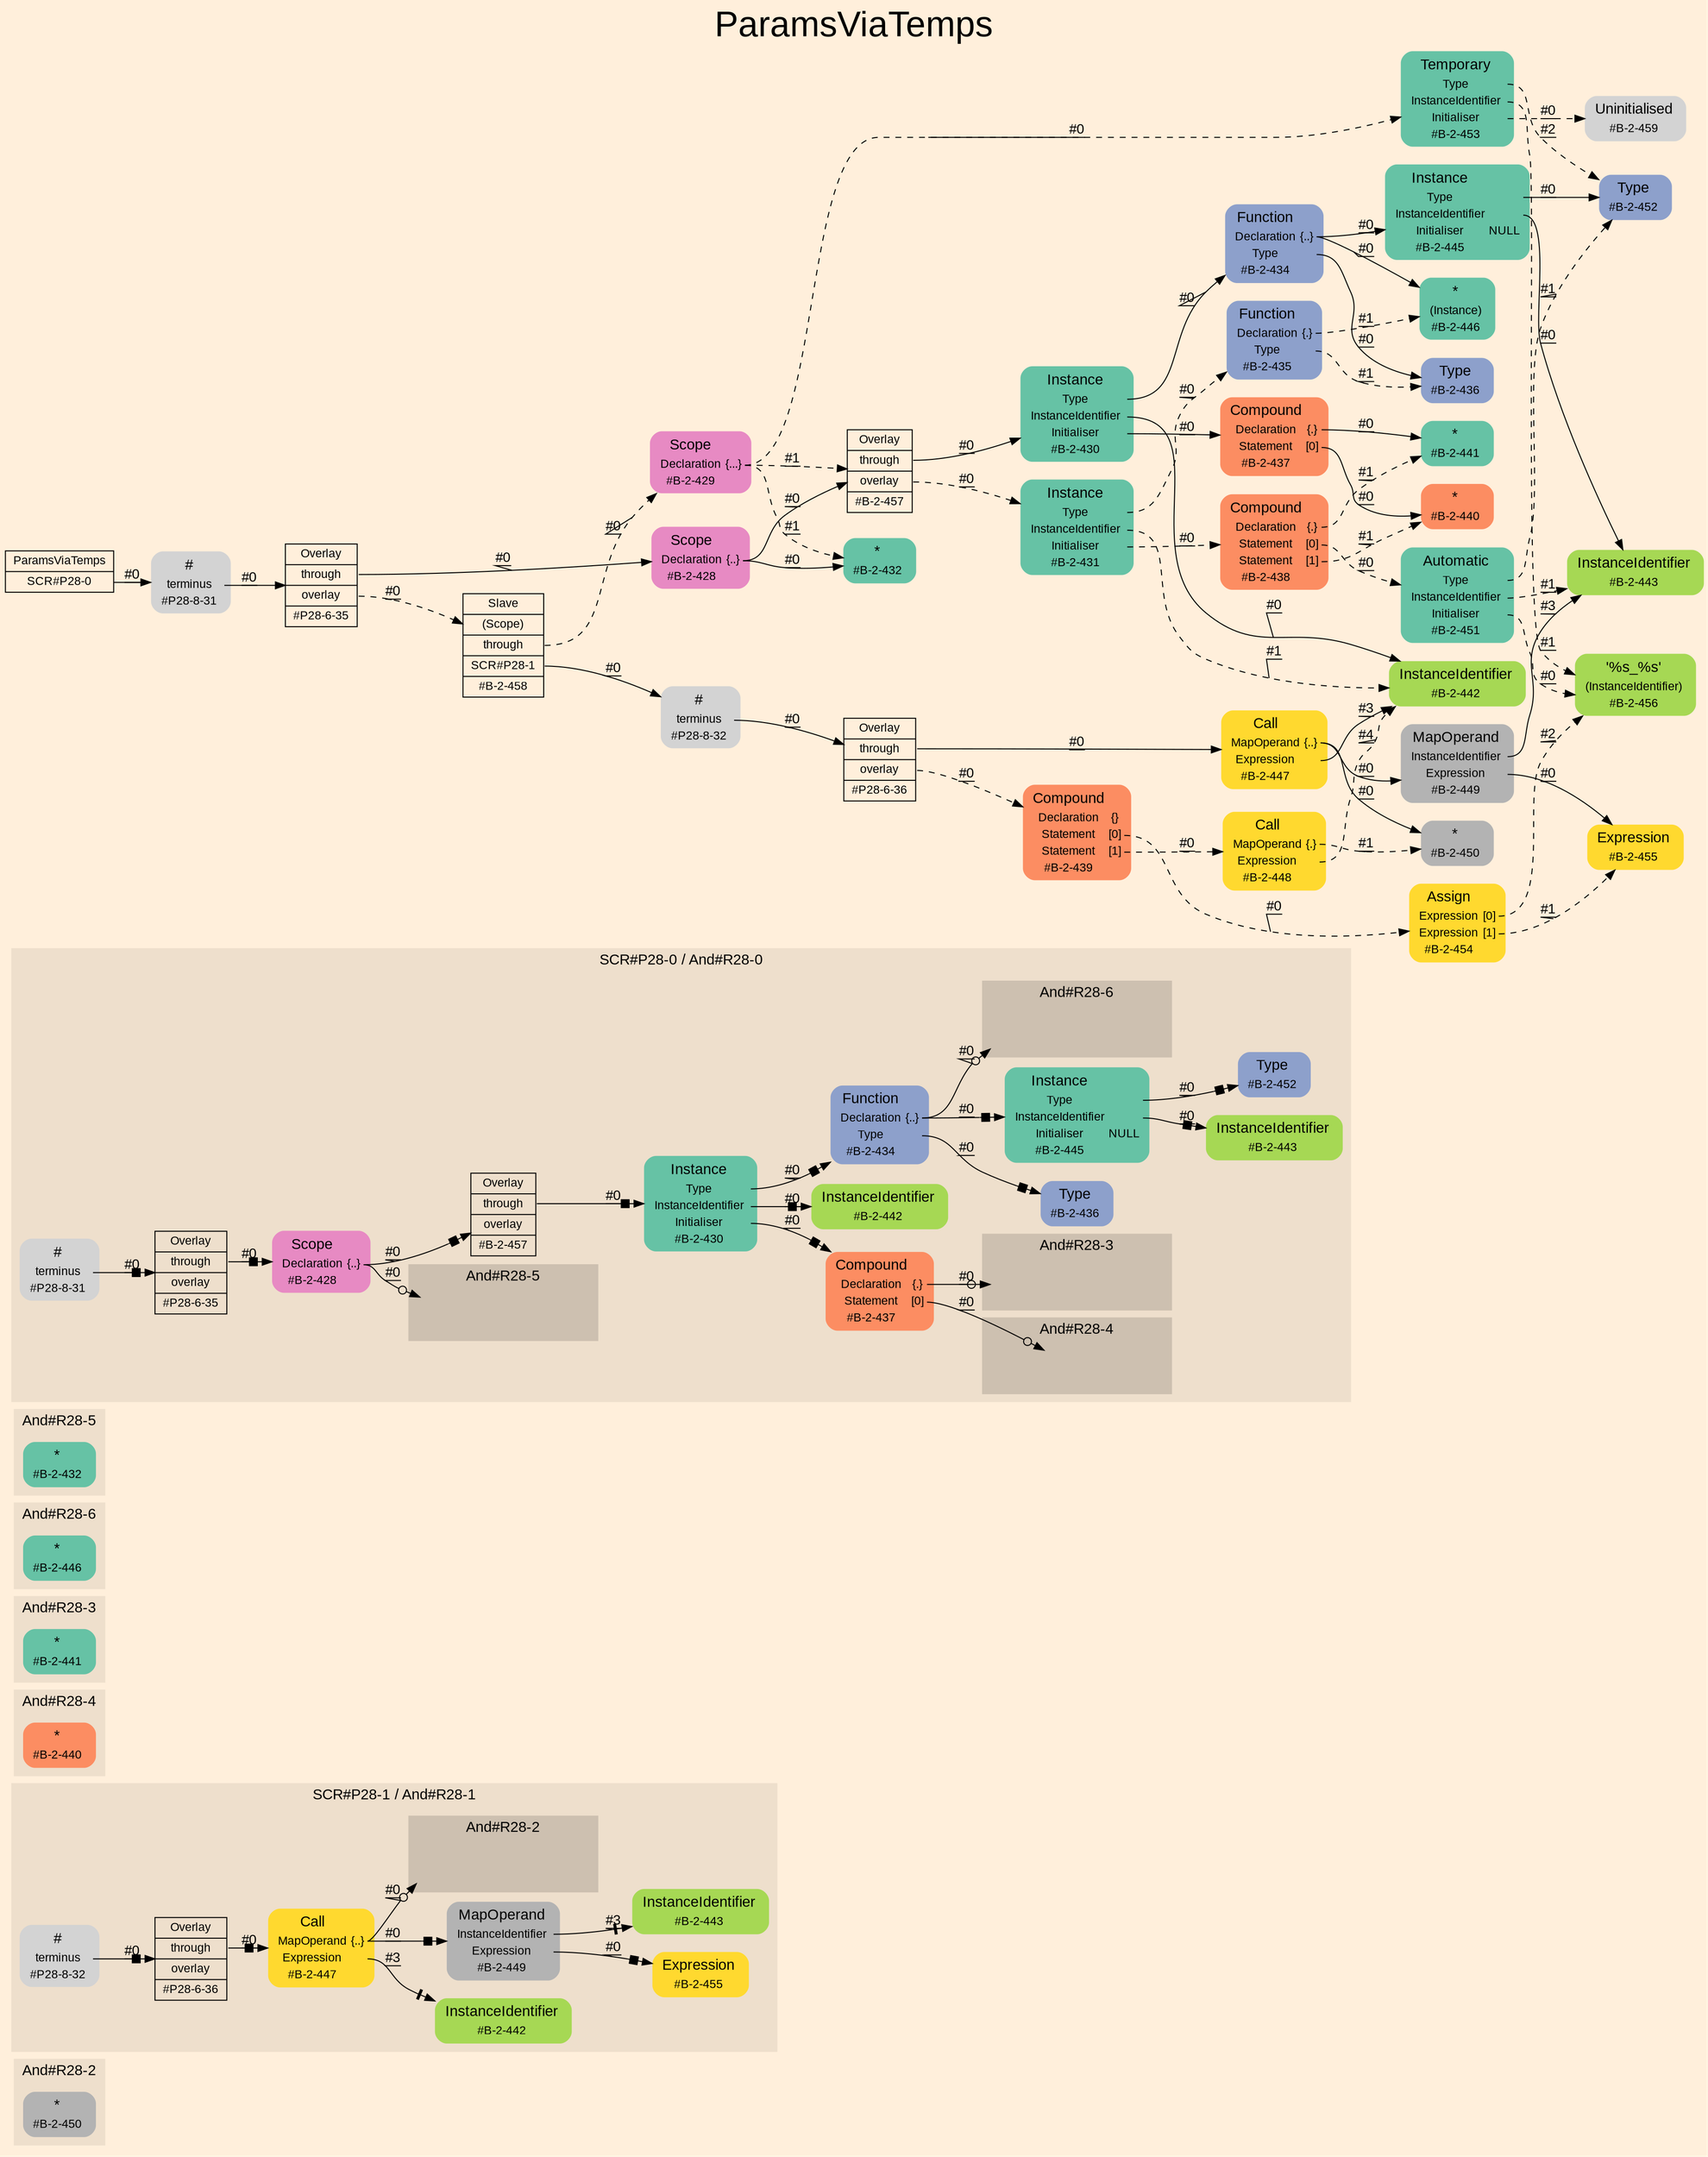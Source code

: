digraph "ParamsViaTemps" {
label = "ParamsViaTemps"
labelloc = t
fontsize = "36"
graph [
    rankdir = "LR"
    ranksep = 0.3
    bgcolor = antiquewhite1
    color = black
    fontcolor = black
    fontname = "Arial"
];
node [
    fontname = "Arial"
];
edge [
    fontname = "Arial"
];

// -------------------- figure And#R28-2 --------------------
// -------- region And#R28-2 ----------
subgraph "clusterAnd#R28-2" {
    label = "And#R28-2"
    style = "filled"
    color = antiquewhite2
    fontsize = "15"
    // -------- block And#R28-2[#B-2-450] ----------
    "And#R28-2[#B-2-450]" [
        shape = "plaintext"
        fillcolor = "/set28/8"
        label = <<TABLE BORDER="0" CELLBORDER="0" CELLSPACING="0">
         <TR><TD><FONT POINT-SIZE="15.0">*</FONT></TD><TD></TD></TR>
         <TR><TD>#B-2-450</TD><TD PORT="port0"></TD></TR>
        </TABLE>>
        style = "rounded,filled"
        fontsize = "12"
    ];
    
}


// -------------------- figure And#R28-1 --------------------
// -------- block And#R28-1[#B-2-442] ----------
"And#R28-1[#B-2-442]" [
    shape = "plaintext"
    fillcolor = "/set28/5"
    label = <<TABLE BORDER="0" CELLBORDER="0" CELLSPACING="0">
     <TR><TD><FONT POINT-SIZE="15.0">InstanceIdentifier</FONT></TD><TD></TD></TR>
     <TR><TD>#B-2-442</TD><TD PORT="port0"></TD></TR>
    </TABLE>>
    style = "rounded,filled"
    fontsize = "12"
];

// -------- block And#R28-1[#B-2-443] ----------
"And#R28-1[#B-2-443]" [
    shape = "plaintext"
    fillcolor = "/set28/5"
    label = <<TABLE BORDER="0" CELLBORDER="0" CELLSPACING="0">
     <TR><TD><FONT POINT-SIZE="15.0">InstanceIdentifier</FONT></TD><TD></TD></TR>
     <TR><TD>#B-2-443</TD><TD PORT="port0"></TD></TR>
    </TABLE>>
    style = "rounded,filled"
    fontsize = "12"
];

// -------- region And#R28-1 ----------
subgraph "clusterAnd#R28-1" {
    label = "SCR#P28-1 / And#R28-1"
    style = "filled"
    color = antiquewhite2
    fontsize = "15"
    // -------- block And#R28-1[#B-2-447] ----------
    "And#R28-1[#B-2-447]" [
        shape = "plaintext"
        fillcolor = "/set28/6"
        label = <<TABLE BORDER="0" CELLBORDER="0" CELLSPACING="0">
         <TR><TD><FONT POINT-SIZE="15.0">Call</FONT></TD><TD></TD></TR>
         <TR><TD>MapOperand</TD><TD PORT="port0">{..}</TD></TR>
         <TR><TD>Expression</TD><TD PORT="port1"></TD></TR>
         <TR><TD>#B-2-447</TD><TD PORT="port2"></TD></TR>
        </TABLE>>
        style = "rounded,filled"
        fontsize = "12"
    ];
    
    "And#R28-1[#B-2-447]":port0 -> "#0->And#R28-1[#B-2-450]" [
        arrowhead="normalnoneodot"
        label = "#0"
        decorate = true
        color = black
        fontcolor = black
    ];
    
    "And#R28-1[#B-2-447]":port0 -> "And#R28-1[#B-2-449]" [
        arrowhead="normalnonebox"
        label = "#0"
        decorate = true
        color = black
        fontcolor = black
    ];
    
    "And#R28-1[#B-2-447]":port1 -> "And#R28-1[#B-2-442]" [
        arrowhead="normalnonetee"
        label = "#3"
        decorate = true
        color = black
        fontcolor = black
    ];
    
    // -------- block And#R28-1[#B-2-449] ----------
    "And#R28-1[#B-2-449]" [
        shape = "plaintext"
        fillcolor = "/set28/8"
        label = <<TABLE BORDER="0" CELLBORDER="0" CELLSPACING="0">
         <TR><TD><FONT POINT-SIZE="15.0">MapOperand</FONT></TD><TD></TD></TR>
         <TR><TD>InstanceIdentifier</TD><TD PORT="port0"></TD></TR>
         <TR><TD>Expression</TD><TD PORT="port1"></TD></TR>
         <TR><TD>#B-2-449</TD><TD PORT="port2"></TD></TR>
        </TABLE>>
        style = "rounded,filled"
        fontsize = "12"
    ];
    
    "And#R28-1[#B-2-449]":port0 -> "And#R28-1[#B-2-443]" [
        arrowhead="normalnonetee"
        label = "#3"
        decorate = true
        color = black
        fontcolor = black
    ];
    
    "And#R28-1[#B-2-449]":port1 -> "And#R28-1[#B-2-455]" [
        arrowhead="normalnonebox"
        label = "#0"
        decorate = true
        color = black
        fontcolor = black
    ];
    
    // -------- block And#R28-1[#B-2-455] ----------
    "And#R28-1[#B-2-455]" [
        shape = "plaintext"
        fillcolor = "/set28/6"
        label = <<TABLE BORDER="0" CELLBORDER="0" CELLSPACING="0">
         <TR><TD><FONT POINT-SIZE="15.0">Expression</FONT></TD><TD></TD></TR>
         <TR><TD>#B-2-455</TD><TD PORT="port0"></TD></TR>
        </TABLE>>
        style = "rounded,filled"
        fontsize = "12"
    ];
    
    // -------- block And#R28-1[#P28-6-36] ----------
    "And#R28-1[#P28-6-36]" [
        shape = "record"
        fillcolor = antiquewhite2
        label = "<fixed> Overlay | <port0> through | <port1> overlay | <port2> #P28-6-36"
        style = "filled"
        fontsize = "12"
        color = black
        fontcolor = black
    ];
    
    "And#R28-1[#P28-6-36]":port0 -> "And#R28-1[#B-2-447]" [
        arrowhead="normalnonebox"
        label = "#0"
        decorate = true
        color = black
        fontcolor = black
    ];
    
    // -------- block And#R28-1[#P28-8-32] ----------
    "And#R28-1[#P28-8-32]" [
        shape = "plaintext"
        label = <<TABLE BORDER="0" CELLBORDER="0" CELLSPACING="0">
         <TR><TD><FONT POINT-SIZE="15.0">#</FONT></TD><TD></TD></TR>
         <TR><TD>terminus</TD><TD PORT="port0"></TD></TR>
         <TR><TD>#P28-8-32</TD><TD PORT="port1"></TD></TR>
        </TABLE>>
        style = "rounded,filled"
        fontsize = "12"
    ];
    
    "And#R28-1[#P28-8-32]":port0 -> "And#R28-1[#P28-6-36]" [
        arrowhead="normalnonebox"
        label = "#0"
        decorate = true
        color = black
        fontcolor = black
    ];
    
    // -------- region And#R28-1[And#R28-2] ----------
    subgraph "clusterAnd#R28-1[And#R28-2]" {
        label = "And#R28-2"
        style = "filled"
        color = antiquewhite3
        fontsize = "15"
        // -------- block #0->And#R28-1[#B-2-450] ----------
        "#0->And#R28-1[#B-2-450]" [
            shape = "none"
            style = "invisible"
        ];
        
    }
    
}


// -------------------- figure And#R28-4 --------------------
// -------- region And#R28-4 ----------
subgraph "clusterAnd#R28-4" {
    label = "And#R28-4"
    style = "filled"
    color = antiquewhite2
    fontsize = "15"
    // -------- block And#R28-4[#B-2-440] ----------
    "And#R28-4[#B-2-440]" [
        shape = "plaintext"
        fillcolor = "/set28/2"
        label = <<TABLE BORDER="0" CELLBORDER="0" CELLSPACING="0">
         <TR><TD><FONT POINT-SIZE="15.0">*</FONT></TD><TD></TD></TR>
         <TR><TD>#B-2-440</TD><TD PORT="port0"></TD></TR>
        </TABLE>>
        style = "rounded,filled"
        fontsize = "12"
    ];
    
}


// -------------------- figure And#R28-3 --------------------
// -------- region And#R28-3 ----------
subgraph "clusterAnd#R28-3" {
    label = "And#R28-3"
    style = "filled"
    color = antiquewhite2
    fontsize = "15"
    // -------- block And#R28-3[#B-2-441] ----------
    "And#R28-3[#B-2-441]" [
        shape = "plaintext"
        fillcolor = "/set28/1"
        label = <<TABLE BORDER="0" CELLBORDER="0" CELLSPACING="0">
         <TR><TD><FONT POINT-SIZE="15.0">*</FONT></TD><TD></TD></TR>
         <TR><TD>#B-2-441</TD><TD PORT="port0"></TD></TR>
        </TABLE>>
        style = "rounded,filled"
        fontsize = "12"
    ];
    
}


// -------------------- figure And#R28-6 --------------------
// -------- region And#R28-6 ----------
subgraph "clusterAnd#R28-6" {
    label = "And#R28-6"
    style = "filled"
    color = antiquewhite2
    fontsize = "15"
    // -------- block And#R28-6[#B-2-446] ----------
    "And#R28-6[#B-2-446]" [
        shape = "plaintext"
        fillcolor = "/set28/1"
        label = <<TABLE BORDER="0" CELLBORDER="0" CELLSPACING="0">
         <TR><TD><FONT POINT-SIZE="15.0">*</FONT></TD><TD></TD></TR>
         <TR><TD>#B-2-446</TD><TD PORT="port0"></TD></TR>
        </TABLE>>
        style = "rounded,filled"
        fontsize = "12"
    ];
    
}


// -------------------- figure And#R28-5 --------------------
// -------- region And#R28-5 ----------
subgraph "clusterAnd#R28-5" {
    label = "And#R28-5"
    style = "filled"
    color = antiquewhite2
    fontsize = "15"
    // -------- block And#R28-5[#B-2-432] ----------
    "And#R28-5[#B-2-432]" [
        shape = "plaintext"
        fillcolor = "/set28/1"
        label = <<TABLE BORDER="0" CELLBORDER="0" CELLSPACING="0">
         <TR><TD><FONT POINT-SIZE="15.0">*</FONT></TD><TD></TD></TR>
         <TR><TD>#B-2-432</TD><TD PORT="port0"></TD></TR>
        </TABLE>>
        style = "rounded,filled"
        fontsize = "12"
    ];
    
}


// -------------------- figure And#R28-0 --------------------
// -------- region And#R28-0 ----------
subgraph "clusterAnd#R28-0" {
    label = "SCR#P28-0 / And#R28-0"
    style = "filled"
    color = antiquewhite2
    fontsize = "15"
    // -------- block And#R28-0[#B-2-442] ----------
    "And#R28-0[#B-2-442]" [
        shape = "plaintext"
        fillcolor = "/set28/5"
        label = <<TABLE BORDER="0" CELLBORDER="0" CELLSPACING="0">
         <TR><TD><FONT POINT-SIZE="15.0">InstanceIdentifier</FONT></TD><TD></TD></TR>
         <TR><TD>#B-2-442</TD><TD PORT="port0"></TD></TR>
        </TABLE>>
        style = "rounded,filled"
        fontsize = "12"
    ];
    
    // -------- block And#R28-0[#B-2-428] ----------
    "And#R28-0[#B-2-428]" [
        shape = "plaintext"
        fillcolor = "/set28/4"
        label = <<TABLE BORDER="0" CELLBORDER="0" CELLSPACING="0">
         <TR><TD><FONT POINT-SIZE="15.0">Scope</FONT></TD><TD></TD></TR>
         <TR><TD>Declaration</TD><TD PORT="port0">{..}</TD></TR>
         <TR><TD>#B-2-428</TD><TD PORT="port1"></TD></TR>
        </TABLE>>
        style = "rounded,filled"
        fontsize = "12"
    ];
    
    "And#R28-0[#B-2-428]":port0 -> "#0->And#R28-0[#B-2-432]" [
        arrowhead="normalnoneodot"
        label = "#0"
        decorate = true
        color = black
        fontcolor = black
    ];
    
    "And#R28-0[#B-2-428]":port0 -> "And#R28-0[#B-2-457]" [
        arrowhead="normalnonebox"
        label = "#0"
        decorate = true
        color = black
        fontcolor = black
    ];
    
    // -------- block And#R28-0[#B-2-437] ----------
    "And#R28-0[#B-2-437]" [
        shape = "plaintext"
        fillcolor = "/set28/2"
        label = <<TABLE BORDER="0" CELLBORDER="0" CELLSPACING="0">
         <TR><TD><FONT POINT-SIZE="15.0">Compound</FONT></TD><TD></TD></TR>
         <TR><TD>Declaration</TD><TD PORT="port0">{.}</TD></TR>
         <TR><TD>Statement</TD><TD PORT="port1">[0]</TD></TR>
         <TR><TD>#B-2-437</TD><TD PORT="port2"></TD></TR>
        </TABLE>>
        style = "rounded,filled"
        fontsize = "12"
    ];
    
    "And#R28-0[#B-2-437]":port0 -> "#0->And#R28-0[#B-2-441]" [
        arrowhead="normalnoneodot"
        label = "#0"
        decorate = true
        color = black
        fontcolor = black
    ];
    
    "And#R28-0[#B-2-437]":port1 -> "#0->And#R28-0[#B-2-440]" [
        arrowhead="normalnoneodot"
        label = "#0"
        decorate = true
        color = black
        fontcolor = black
    ];
    
    // -------- block And#R28-0[#B-2-436] ----------
    "And#R28-0[#B-2-436]" [
        shape = "plaintext"
        fillcolor = "/set28/3"
        label = <<TABLE BORDER="0" CELLBORDER="0" CELLSPACING="0">
         <TR><TD><FONT POINT-SIZE="15.0">Type</FONT></TD><TD></TD></TR>
         <TR><TD>#B-2-436</TD><TD PORT="port0"></TD></TR>
        </TABLE>>
        style = "rounded,filled"
        fontsize = "12"
    ];
    
    // -------- block And#R28-0[#B-2-457] ----------
    "And#R28-0[#B-2-457]" [
        shape = "record"
        fillcolor = antiquewhite2
        label = "<fixed> Overlay | <port0> through | <port1> overlay | <port2> #B-2-457"
        style = "filled"
        fontsize = "12"
        color = black
        fontcolor = black
    ];
    
    "And#R28-0[#B-2-457]":port0 -> "And#R28-0[#B-2-430]" [
        arrowhead="normalnonebox"
        label = "#0"
        decorate = true
        color = black
        fontcolor = black
    ];
    
    // -------- block And#R28-0[#B-2-452] ----------
    "And#R28-0[#B-2-452]" [
        shape = "plaintext"
        fillcolor = "/set28/3"
        label = <<TABLE BORDER="0" CELLBORDER="0" CELLSPACING="0">
         <TR><TD><FONT POINT-SIZE="15.0">Type</FONT></TD><TD></TD></TR>
         <TR><TD>#B-2-452</TD><TD PORT="port0"></TD></TR>
        </TABLE>>
        style = "rounded,filled"
        fontsize = "12"
    ];
    
    // -------- block And#R28-0[#B-2-430] ----------
    "And#R28-0[#B-2-430]" [
        shape = "plaintext"
        fillcolor = "/set28/1"
        label = <<TABLE BORDER="0" CELLBORDER="0" CELLSPACING="0">
         <TR><TD><FONT POINT-SIZE="15.0">Instance</FONT></TD><TD></TD></TR>
         <TR><TD>Type</TD><TD PORT="port0"></TD></TR>
         <TR><TD>InstanceIdentifier</TD><TD PORT="port1"></TD></TR>
         <TR><TD>Initialiser</TD><TD PORT="port2"></TD></TR>
         <TR><TD>#B-2-430</TD><TD PORT="port3"></TD></TR>
        </TABLE>>
        style = "rounded,filled"
        fontsize = "12"
    ];
    
    "And#R28-0[#B-2-430]":port0 -> "And#R28-0[#B-2-434]" [
        arrowhead="normalnonebox"
        label = "#0"
        decorate = true
        color = black
        fontcolor = black
    ];
    
    "And#R28-0[#B-2-430]":port1 -> "And#R28-0[#B-2-442]" [
        arrowhead="normalnonebox"
        label = "#0"
        decorate = true
        color = black
        fontcolor = black
    ];
    
    "And#R28-0[#B-2-430]":port2 -> "And#R28-0[#B-2-437]" [
        arrowhead="normalnonebox"
        label = "#0"
        decorate = true
        color = black
        fontcolor = black
    ];
    
    // -------- block And#R28-0[#B-2-434] ----------
    "And#R28-0[#B-2-434]" [
        shape = "plaintext"
        fillcolor = "/set28/3"
        label = <<TABLE BORDER="0" CELLBORDER="0" CELLSPACING="0">
         <TR><TD><FONT POINT-SIZE="15.0">Function</FONT></TD><TD></TD></TR>
         <TR><TD>Declaration</TD><TD PORT="port0">{..}</TD></TR>
         <TR><TD>Type</TD><TD PORT="port1"></TD></TR>
         <TR><TD>#B-2-434</TD><TD PORT="port2"></TD></TR>
        </TABLE>>
        style = "rounded,filled"
        fontsize = "12"
    ];
    
    "And#R28-0[#B-2-434]":port0 -> "#0->And#R28-0[#B-2-446]" [
        arrowhead="normalnoneodot"
        label = "#0"
        decorate = true
        color = black
        fontcolor = black
    ];
    
    "And#R28-0[#B-2-434]":port0 -> "And#R28-0[#B-2-445]" [
        arrowhead="normalnonebox"
        label = "#0"
        decorate = true
        color = black
        fontcolor = black
    ];
    
    "And#R28-0[#B-2-434]":port1 -> "And#R28-0[#B-2-436]" [
        arrowhead="normalnonebox"
        label = "#0"
        decorate = true
        color = black
        fontcolor = black
    ];
    
    // -------- block And#R28-0[#B-2-443] ----------
    "And#R28-0[#B-2-443]" [
        shape = "plaintext"
        fillcolor = "/set28/5"
        label = <<TABLE BORDER="0" CELLBORDER="0" CELLSPACING="0">
         <TR><TD><FONT POINT-SIZE="15.0">InstanceIdentifier</FONT></TD><TD></TD></TR>
         <TR><TD>#B-2-443</TD><TD PORT="port0"></TD></TR>
        </TABLE>>
        style = "rounded,filled"
        fontsize = "12"
    ];
    
    // -------- block And#R28-0[#B-2-445] ----------
    "And#R28-0[#B-2-445]" [
        shape = "plaintext"
        fillcolor = "/set28/1"
        label = <<TABLE BORDER="0" CELLBORDER="0" CELLSPACING="0">
         <TR><TD><FONT POINT-SIZE="15.0">Instance</FONT></TD><TD></TD></TR>
         <TR><TD>Type</TD><TD PORT="port0"></TD></TR>
         <TR><TD>InstanceIdentifier</TD><TD PORT="port1"></TD></TR>
         <TR><TD>Initialiser</TD><TD PORT="port2">NULL</TD></TR>
         <TR><TD>#B-2-445</TD><TD PORT="port3"></TD></TR>
        </TABLE>>
        style = "rounded,filled"
        fontsize = "12"
    ];
    
    "And#R28-0[#B-2-445]":port0 -> "And#R28-0[#B-2-452]" [
        arrowhead="normalnonebox"
        label = "#0"
        decorate = true
        color = black
        fontcolor = black
    ];
    
    "And#R28-0[#B-2-445]":port1 -> "And#R28-0[#B-2-443]" [
        arrowhead="normalnonebox"
        label = "#0"
        decorate = true
        color = black
        fontcolor = black
    ];
    
    // -------- block And#R28-0[#P28-6-35] ----------
    "And#R28-0[#P28-6-35]" [
        shape = "record"
        fillcolor = antiquewhite2
        label = "<fixed> Overlay | <port0> through | <port1> overlay | <port2> #P28-6-35"
        style = "filled"
        fontsize = "12"
        color = black
        fontcolor = black
    ];
    
    "And#R28-0[#P28-6-35]":port0 -> "And#R28-0[#B-2-428]" [
        arrowhead="normalnonebox"
        label = "#0"
        decorate = true
        color = black
        fontcolor = black
    ];
    
    // -------- block And#R28-0[#P28-8-31] ----------
    "And#R28-0[#P28-8-31]" [
        shape = "plaintext"
        label = <<TABLE BORDER="0" CELLBORDER="0" CELLSPACING="0">
         <TR><TD><FONT POINT-SIZE="15.0">#</FONT></TD><TD></TD></TR>
         <TR><TD>terminus</TD><TD PORT="port0"></TD></TR>
         <TR><TD>#P28-8-31</TD><TD PORT="port1"></TD></TR>
        </TABLE>>
        style = "rounded,filled"
        fontsize = "12"
    ];
    
    "And#R28-0[#P28-8-31]":port0 -> "And#R28-0[#P28-6-35]" [
        arrowhead="normalnonebox"
        label = "#0"
        decorate = true
        color = black
        fontcolor = black
    ];
    
    // -------- region And#R28-0[And#R28-3] ----------
    subgraph "clusterAnd#R28-0[And#R28-3]" {
        label = "And#R28-3"
        style = "filled"
        color = antiquewhite3
        fontsize = "15"
        // -------- block #0->And#R28-0[#B-2-441] ----------
        "#0->And#R28-0[#B-2-441]" [
            shape = "none"
            style = "invisible"
        ];
        
    }
    
    // -------- region And#R28-0[And#R28-4] ----------
    subgraph "clusterAnd#R28-0[And#R28-4]" {
        label = "And#R28-4"
        style = "filled"
        color = antiquewhite3
        fontsize = "15"
        // -------- block #0->And#R28-0[#B-2-440] ----------
        "#0->And#R28-0[#B-2-440]" [
            shape = "none"
            style = "invisible"
        ];
        
    }
    
    // -------- region And#R28-0[And#R28-5] ----------
    subgraph "clusterAnd#R28-0[And#R28-5]" {
        label = "And#R28-5"
        style = "filled"
        color = antiquewhite3
        fontsize = "15"
        // -------- block #0->And#R28-0[#B-2-432] ----------
        "#0->And#R28-0[#B-2-432]" [
            shape = "none"
            style = "invisible"
        ];
        
    }
    
    // -------- region And#R28-0[And#R28-6] ----------
    subgraph "clusterAnd#R28-0[And#R28-6]" {
        label = "And#R28-6"
        style = "filled"
        color = antiquewhite3
        fontsize = "15"
        // -------- block #0->And#R28-0[#B-2-446] ----------
        "#0->And#R28-0[#B-2-446]" [
            shape = "none"
            style = "invisible"
        ];
        
    }
    
}


// -------------------- transformation figure --------------------
// -------- block CR#P28-0 ----------
"CR#P28-0" [
    shape = "record"
    fillcolor = antiquewhite1
    label = "<fixed> ParamsViaTemps | <port0> SCR#P28-0"
    style = "filled"
    fontsize = "12"
    color = black
    fontcolor = black
];

"CR#P28-0":port0 -> "#P28-8-31" [
    label = "#0"
    decorate = true
    color = black
    fontcolor = black
];

// -------- block #P28-8-31 ----------
"#P28-8-31" [
    shape = "plaintext"
    label = <<TABLE BORDER="0" CELLBORDER="0" CELLSPACING="0">
     <TR><TD><FONT POINT-SIZE="15.0">#</FONT></TD><TD></TD></TR>
     <TR><TD>terminus</TD><TD PORT="port0"></TD></TR>
     <TR><TD>#P28-8-31</TD><TD PORT="port1"></TD></TR>
    </TABLE>>
    style = "rounded,filled"
    fontsize = "12"
];

"#P28-8-31":port0 -> "#P28-6-35" [
    label = "#0"
    decorate = true
    color = black
    fontcolor = black
];

// -------- block #P28-6-35 ----------
"#P28-6-35" [
    shape = "record"
    fillcolor = antiquewhite1
    label = "<fixed> Overlay | <port0> through | <port1> overlay | <port2> #P28-6-35"
    style = "filled"
    fontsize = "12"
    color = black
    fontcolor = black
];

"#P28-6-35":port0 -> "#B-2-428" [
    label = "#0"
    decorate = true
    color = black
    fontcolor = black
];

"#P28-6-35":port1 -> "#B-2-458" [
    style="dashed"
    label = "#0"
    decorate = true
    color = black
    fontcolor = black
];

// -------- block #B-2-428 ----------
"#B-2-428" [
    shape = "plaintext"
    fillcolor = "/set28/4"
    label = <<TABLE BORDER="0" CELLBORDER="0" CELLSPACING="0">
     <TR><TD><FONT POINT-SIZE="15.0">Scope</FONT></TD><TD></TD></TR>
     <TR><TD>Declaration</TD><TD PORT="port0">{..}</TD></TR>
     <TR><TD>#B-2-428</TD><TD PORT="port1"></TD></TR>
    </TABLE>>
    style = "rounded,filled"
    fontsize = "12"
];

"#B-2-428":port0 -> "#B-2-432" [
    label = "#0"
    decorate = true
    color = black
    fontcolor = black
];

"#B-2-428":port0 -> "#B-2-457" [
    label = "#0"
    decorate = true
    color = black
    fontcolor = black
];

// -------- block #B-2-432 ----------
"#B-2-432" [
    shape = "plaintext"
    fillcolor = "/set28/1"
    label = <<TABLE BORDER="0" CELLBORDER="0" CELLSPACING="0">
     <TR><TD><FONT POINT-SIZE="15.0">*</FONT></TD><TD></TD></TR>
     <TR><TD>#B-2-432</TD><TD PORT="port0"></TD></TR>
    </TABLE>>
    style = "rounded,filled"
    fontsize = "12"
];

// -------- block #B-2-457 ----------
"#B-2-457" [
    shape = "record"
    fillcolor = antiquewhite1
    label = "<fixed> Overlay | <port0> through | <port1> overlay | <port2> #B-2-457"
    style = "filled"
    fontsize = "12"
    color = black
    fontcolor = black
];

"#B-2-457":port0 -> "#B-2-430" [
    label = "#0"
    decorate = true
    color = black
    fontcolor = black
];

"#B-2-457":port1 -> "#B-2-431" [
    style="dashed"
    label = "#0"
    decorate = true
    color = black
    fontcolor = black
];

// -------- block #B-2-430 ----------
"#B-2-430" [
    shape = "plaintext"
    fillcolor = "/set28/1"
    label = <<TABLE BORDER="0" CELLBORDER="0" CELLSPACING="0">
     <TR><TD><FONT POINT-SIZE="15.0">Instance</FONT></TD><TD></TD></TR>
     <TR><TD>Type</TD><TD PORT="port0"></TD></TR>
     <TR><TD>InstanceIdentifier</TD><TD PORT="port1"></TD></TR>
     <TR><TD>Initialiser</TD><TD PORT="port2"></TD></TR>
     <TR><TD>#B-2-430</TD><TD PORT="port3"></TD></TR>
    </TABLE>>
    style = "rounded,filled"
    fontsize = "12"
];

"#B-2-430":port0 -> "#B-2-434" [
    label = "#0"
    decorate = true
    color = black
    fontcolor = black
];

"#B-2-430":port1 -> "#B-2-442" [
    label = "#0"
    decorate = true
    color = black
    fontcolor = black
];

"#B-2-430":port2 -> "#B-2-437" [
    label = "#0"
    decorate = true
    color = black
    fontcolor = black
];

// -------- block #B-2-434 ----------
"#B-2-434" [
    shape = "plaintext"
    fillcolor = "/set28/3"
    label = <<TABLE BORDER="0" CELLBORDER="0" CELLSPACING="0">
     <TR><TD><FONT POINT-SIZE="15.0">Function</FONT></TD><TD></TD></TR>
     <TR><TD>Declaration</TD><TD PORT="port0">{..}</TD></TR>
     <TR><TD>Type</TD><TD PORT="port1"></TD></TR>
     <TR><TD>#B-2-434</TD><TD PORT="port2"></TD></TR>
    </TABLE>>
    style = "rounded,filled"
    fontsize = "12"
];

"#B-2-434":port0 -> "#B-2-446" [
    label = "#0"
    decorate = true
    color = black
    fontcolor = black
];

"#B-2-434":port0 -> "#B-2-445" [
    label = "#0"
    decorate = true
    color = black
    fontcolor = black
];

"#B-2-434":port1 -> "#B-2-436" [
    label = "#0"
    decorate = true
    color = black
    fontcolor = black
];

// -------- block #B-2-446 ----------
"#B-2-446" [
    shape = "plaintext"
    fillcolor = "/set28/1"
    label = <<TABLE BORDER="0" CELLBORDER="0" CELLSPACING="0">
     <TR><TD><FONT POINT-SIZE="15.0">*</FONT></TD><TD></TD></TR>
     <TR><TD>(Instance)</TD><TD PORT="port0"></TD></TR>
     <TR><TD>#B-2-446</TD><TD PORT="port1"></TD></TR>
    </TABLE>>
    style = "rounded,filled"
    fontsize = "12"
];

// -------- block #B-2-445 ----------
"#B-2-445" [
    shape = "plaintext"
    fillcolor = "/set28/1"
    label = <<TABLE BORDER="0" CELLBORDER="0" CELLSPACING="0">
     <TR><TD><FONT POINT-SIZE="15.0">Instance</FONT></TD><TD></TD></TR>
     <TR><TD>Type</TD><TD PORT="port0"></TD></TR>
     <TR><TD>InstanceIdentifier</TD><TD PORT="port1"></TD></TR>
     <TR><TD>Initialiser</TD><TD PORT="port2">NULL</TD></TR>
     <TR><TD>#B-2-445</TD><TD PORT="port3"></TD></TR>
    </TABLE>>
    style = "rounded,filled"
    fontsize = "12"
];

"#B-2-445":port0 -> "#B-2-452" [
    label = "#0"
    decorate = true
    color = black
    fontcolor = black
];

"#B-2-445":port1 -> "#B-2-443" [
    label = "#0"
    decorate = true
    color = black
    fontcolor = black
];

// -------- block #B-2-452 ----------
"#B-2-452" [
    shape = "plaintext"
    fillcolor = "/set28/3"
    label = <<TABLE BORDER="0" CELLBORDER="0" CELLSPACING="0">
     <TR><TD><FONT POINT-SIZE="15.0">Type</FONT></TD><TD></TD></TR>
     <TR><TD>#B-2-452</TD><TD PORT="port0"></TD></TR>
    </TABLE>>
    style = "rounded,filled"
    fontsize = "12"
];

// -------- block #B-2-443 ----------
"#B-2-443" [
    shape = "plaintext"
    fillcolor = "/set28/5"
    label = <<TABLE BORDER="0" CELLBORDER="0" CELLSPACING="0">
     <TR><TD><FONT POINT-SIZE="15.0">InstanceIdentifier</FONT></TD><TD></TD></TR>
     <TR><TD>#B-2-443</TD><TD PORT="port0"></TD></TR>
    </TABLE>>
    style = "rounded,filled"
    fontsize = "12"
];

// -------- block #B-2-436 ----------
"#B-2-436" [
    shape = "plaintext"
    fillcolor = "/set28/3"
    label = <<TABLE BORDER="0" CELLBORDER="0" CELLSPACING="0">
     <TR><TD><FONT POINT-SIZE="15.0">Type</FONT></TD><TD></TD></TR>
     <TR><TD>#B-2-436</TD><TD PORT="port0"></TD></TR>
    </TABLE>>
    style = "rounded,filled"
    fontsize = "12"
];

// -------- block #B-2-442 ----------
"#B-2-442" [
    shape = "plaintext"
    fillcolor = "/set28/5"
    label = <<TABLE BORDER="0" CELLBORDER="0" CELLSPACING="0">
     <TR><TD><FONT POINT-SIZE="15.0">InstanceIdentifier</FONT></TD><TD></TD></TR>
     <TR><TD>#B-2-442</TD><TD PORT="port0"></TD></TR>
    </TABLE>>
    style = "rounded,filled"
    fontsize = "12"
];

// -------- block #B-2-437 ----------
"#B-2-437" [
    shape = "plaintext"
    fillcolor = "/set28/2"
    label = <<TABLE BORDER="0" CELLBORDER="0" CELLSPACING="0">
     <TR><TD><FONT POINT-SIZE="15.0">Compound</FONT></TD><TD></TD></TR>
     <TR><TD>Declaration</TD><TD PORT="port0">{.}</TD></TR>
     <TR><TD>Statement</TD><TD PORT="port1">[0]</TD></TR>
     <TR><TD>#B-2-437</TD><TD PORT="port2"></TD></TR>
    </TABLE>>
    style = "rounded,filled"
    fontsize = "12"
];

"#B-2-437":port0 -> "#B-2-441" [
    label = "#0"
    decorate = true
    color = black
    fontcolor = black
];

"#B-2-437":port1 -> "#B-2-440" [
    label = "#0"
    decorate = true
    color = black
    fontcolor = black
];

// -------- block #B-2-441 ----------
"#B-2-441" [
    shape = "plaintext"
    fillcolor = "/set28/1"
    label = <<TABLE BORDER="0" CELLBORDER="0" CELLSPACING="0">
     <TR><TD><FONT POINT-SIZE="15.0">*</FONT></TD><TD></TD></TR>
     <TR><TD>#B-2-441</TD><TD PORT="port0"></TD></TR>
    </TABLE>>
    style = "rounded,filled"
    fontsize = "12"
];

// -------- block #B-2-440 ----------
"#B-2-440" [
    shape = "plaintext"
    fillcolor = "/set28/2"
    label = <<TABLE BORDER="0" CELLBORDER="0" CELLSPACING="0">
     <TR><TD><FONT POINT-SIZE="15.0">*</FONT></TD><TD></TD></TR>
     <TR><TD>#B-2-440</TD><TD PORT="port0"></TD></TR>
    </TABLE>>
    style = "rounded,filled"
    fontsize = "12"
];

// -------- block #B-2-431 ----------
"#B-2-431" [
    shape = "plaintext"
    fillcolor = "/set28/1"
    label = <<TABLE BORDER="0" CELLBORDER="0" CELLSPACING="0">
     <TR><TD><FONT POINT-SIZE="15.0">Instance</FONT></TD><TD></TD></TR>
     <TR><TD>Type</TD><TD PORT="port0"></TD></TR>
     <TR><TD>InstanceIdentifier</TD><TD PORT="port1"></TD></TR>
     <TR><TD>Initialiser</TD><TD PORT="port2"></TD></TR>
     <TR><TD>#B-2-431</TD><TD PORT="port3"></TD></TR>
    </TABLE>>
    style = "rounded,filled"
    fontsize = "12"
];

"#B-2-431":port0 -> "#B-2-435" [
    style="dashed"
    label = "#0"
    decorate = true
    color = black
    fontcolor = black
];

"#B-2-431":port1 -> "#B-2-442" [
    style="dashed"
    label = "#1"
    decorate = true
    color = black
    fontcolor = black
];

"#B-2-431":port2 -> "#B-2-438" [
    style="dashed"
    label = "#0"
    decorate = true
    color = black
    fontcolor = black
];

// -------- block #B-2-435 ----------
"#B-2-435" [
    shape = "plaintext"
    fillcolor = "/set28/3"
    label = <<TABLE BORDER="0" CELLBORDER="0" CELLSPACING="0">
     <TR><TD><FONT POINT-SIZE="15.0">Function</FONT></TD><TD></TD></TR>
     <TR><TD>Declaration</TD><TD PORT="port0">{.}</TD></TR>
     <TR><TD>Type</TD><TD PORT="port1"></TD></TR>
     <TR><TD>#B-2-435</TD><TD PORT="port2"></TD></TR>
    </TABLE>>
    style = "rounded,filled"
    fontsize = "12"
];

"#B-2-435":port0 -> "#B-2-446" [
    style="dashed"
    label = "#1"
    decorate = true
    color = black
    fontcolor = black
];

"#B-2-435":port1 -> "#B-2-436" [
    style="dashed"
    label = "#1"
    decorate = true
    color = black
    fontcolor = black
];

// -------- block #B-2-438 ----------
"#B-2-438" [
    shape = "plaintext"
    fillcolor = "/set28/2"
    label = <<TABLE BORDER="0" CELLBORDER="0" CELLSPACING="0">
     <TR><TD><FONT POINT-SIZE="15.0">Compound</FONT></TD><TD></TD></TR>
     <TR><TD>Declaration</TD><TD PORT="port0">{.}</TD></TR>
     <TR><TD>Statement</TD><TD PORT="port1">[0]</TD></TR>
     <TR><TD>Statement</TD><TD PORT="port2">[1]</TD></TR>
     <TR><TD>#B-2-438</TD><TD PORT="port3"></TD></TR>
    </TABLE>>
    style = "rounded,filled"
    fontsize = "12"
];

"#B-2-438":port0 -> "#B-2-441" [
    style="dashed"
    label = "#1"
    decorate = true
    color = black
    fontcolor = black
];

"#B-2-438":port1 -> "#B-2-451" [
    style="dashed"
    label = "#0"
    decorate = true
    color = black
    fontcolor = black
];

"#B-2-438":port2 -> "#B-2-440" [
    style="dashed"
    label = "#1"
    decorate = true
    color = black
    fontcolor = black
];

// -------- block #B-2-451 ----------
"#B-2-451" [
    shape = "plaintext"
    fillcolor = "/set28/1"
    label = <<TABLE BORDER="0" CELLBORDER="0" CELLSPACING="0">
     <TR><TD><FONT POINT-SIZE="15.0">Automatic</FONT></TD><TD></TD></TR>
     <TR><TD>Type</TD><TD PORT="port0"></TD></TR>
     <TR><TD>InstanceIdentifier</TD><TD PORT="port1"></TD></TR>
     <TR><TD>Initialiser</TD><TD PORT="port2"></TD></TR>
     <TR><TD>#B-2-451</TD><TD PORT="port3"></TD></TR>
    </TABLE>>
    style = "rounded,filled"
    fontsize = "12"
];

"#B-2-451":port0 -> "#B-2-452" [
    style="dashed"
    label = "#1"
    decorate = true
    color = black
    fontcolor = black
];

"#B-2-451":port1 -> "#B-2-443" [
    style="dashed"
    label = "#1"
    decorate = true
    color = black
    fontcolor = black
];

"#B-2-451":port2 -> "#B-2-456" [
    style="dashed"
    label = "#0"
    decorate = true
    color = black
    fontcolor = black
];

// -------- block #B-2-456 ----------
"#B-2-456" [
    shape = "plaintext"
    fillcolor = "/set28/5"
    label = <<TABLE BORDER="0" CELLBORDER="0" CELLSPACING="0">
     <TR><TD><FONT POINT-SIZE="15.0">'%s_%s'</FONT></TD><TD></TD></TR>
     <TR><TD>(InstanceIdentifier)</TD><TD PORT="port0"></TD></TR>
     <TR><TD>#B-2-456</TD><TD PORT="port1"></TD></TR>
    </TABLE>>
    style = "rounded,filled"
    fontsize = "12"
];

// -------- block #B-2-458 ----------
"#B-2-458" [
    shape = "record"
    fillcolor = antiquewhite1
    label = "<fixed> Slave | <port0> (Scope) | <port1> through | <port2> SCR#P28-1 | <port3> #B-2-458"
    style = "filled"
    fontsize = "12"
    color = black
    fontcolor = black
];

"#B-2-458":port1 -> "#B-2-429" [
    style="dashed"
    label = "#0"
    decorate = true
    color = black
    fontcolor = black
];

"#B-2-458":port2 -> "#P28-8-32" [
    label = "#0"
    decorate = true
    color = black
    fontcolor = black
];

// -------- block #B-2-429 ----------
"#B-2-429" [
    shape = "plaintext"
    fillcolor = "/set28/4"
    label = <<TABLE BORDER="0" CELLBORDER="0" CELLSPACING="0">
     <TR><TD><FONT POINT-SIZE="15.0">Scope</FONT></TD><TD></TD></TR>
     <TR><TD>Declaration</TD><TD PORT="port0">{...}</TD></TR>
     <TR><TD>#B-2-429</TD><TD PORT="port1"></TD></TR>
    </TABLE>>
    style = "rounded,filled"
    fontsize = "12"
];

"#B-2-429":port0 -> "#B-2-432" [
    style="dashed"
    label = "#1"
    decorate = true
    color = black
    fontcolor = black
];

"#B-2-429":port0 -> "#B-2-457" [
    style="dashed"
    label = "#1"
    decorate = true
    color = black
    fontcolor = black
];

"#B-2-429":port0 -> "#B-2-453" [
    style="dashed"
    label = "#0"
    decorate = true
    color = black
    fontcolor = black
];

// -------- block #B-2-453 ----------
"#B-2-453" [
    shape = "plaintext"
    fillcolor = "/set28/1"
    label = <<TABLE BORDER="0" CELLBORDER="0" CELLSPACING="0">
     <TR><TD><FONT POINT-SIZE="15.0">Temporary</FONT></TD><TD></TD></TR>
     <TR><TD>Type</TD><TD PORT="port0"></TD></TR>
     <TR><TD>InstanceIdentifier</TD><TD PORT="port1"></TD></TR>
     <TR><TD>Initialiser</TD><TD PORT="port2"></TD></TR>
     <TR><TD>#B-2-453</TD><TD PORT="port3"></TD></TR>
    </TABLE>>
    style = "rounded,filled"
    fontsize = "12"
];

"#B-2-453":port0 -> "#B-2-452" [
    style="dashed"
    label = "#2"
    decorate = true
    color = black
    fontcolor = black
];

"#B-2-453":port1 -> "#B-2-456" [
    style="dashed"
    label = "#1"
    decorate = true
    color = black
    fontcolor = black
];

"#B-2-453":port2 -> "#B-2-459" [
    style="dashed"
    label = "#0"
    decorate = true
    color = black
    fontcolor = black
];

// -------- block #B-2-459 ----------
"#B-2-459" [
    shape = "plaintext"
    label = <<TABLE BORDER="0" CELLBORDER="0" CELLSPACING="0">
     <TR><TD><FONT POINT-SIZE="15.0">Uninitialised</FONT></TD><TD></TD></TR>
     <TR><TD>#B-2-459</TD><TD PORT="port0"></TD></TR>
    </TABLE>>
    style = "rounded,filled"
    fontsize = "12"
];

// -------- block #P28-8-32 ----------
"#P28-8-32" [
    shape = "plaintext"
    label = <<TABLE BORDER="0" CELLBORDER="0" CELLSPACING="0">
     <TR><TD><FONT POINT-SIZE="15.0">#</FONT></TD><TD></TD></TR>
     <TR><TD>terminus</TD><TD PORT="port0"></TD></TR>
     <TR><TD>#P28-8-32</TD><TD PORT="port1"></TD></TR>
    </TABLE>>
    style = "rounded,filled"
    fontsize = "12"
];

"#P28-8-32":port0 -> "#P28-6-36" [
    label = "#0"
    decorate = true
    color = black
    fontcolor = black
];

// -------- block #P28-6-36 ----------
"#P28-6-36" [
    shape = "record"
    fillcolor = antiquewhite1
    label = "<fixed> Overlay | <port0> through | <port1> overlay | <port2> #P28-6-36"
    style = "filled"
    fontsize = "12"
    color = black
    fontcolor = black
];

"#P28-6-36":port0 -> "#B-2-447" [
    label = "#0"
    decorate = true
    color = black
    fontcolor = black
];

"#P28-6-36":port1 -> "#B-2-439" [
    style="dashed"
    label = "#0"
    decorate = true
    color = black
    fontcolor = black
];

// -------- block #B-2-447 ----------
"#B-2-447" [
    shape = "plaintext"
    fillcolor = "/set28/6"
    label = <<TABLE BORDER="0" CELLBORDER="0" CELLSPACING="0">
     <TR><TD><FONT POINT-SIZE="15.0">Call</FONT></TD><TD></TD></TR>
     <TR><TD>MapOperand</TD><TD PORT="port0">{..}</TD></TR>
     <TR><TD>Expression</TD><TD PORT="port1"></TD></TR>
     <TR><TD>#B-2-447</TD><TD PORT="port2"></TD></TR>
    </TABLE>>
    style = "rounded,filled"
    fontsize = "12"
];

"#B-2-447":port0 -> "#B-2-450" [
    label = "#0"
    decorate = true
    color = black
    fontcolor = black
];

"#B-2-447":port0 -> "#B-2-449" [
    label = "#0"
    decorate = true
    color = black
    fontcolor = black
];

"#B-2-447":port1 -> "#B-2-442" [
    label = "#3"
    decorate = true
    color = black
    fontcolor = black
];

// -------- block #B-2-450 ----------
"#B-2-450" [
    shape = "plaintext"
    fillcolor = "/set28/8"
    label = <<TABLE BORDER="0" CELLBORDER="0" CELLSPACING="0">
     <TR><TD><FONT POINT-SIZE="15.0">*</FONT></TD><TD></TD></TR>
     <TR><TD>#B-2-450</TD><TD PORT="port0"></TD></TR>
    </TABLE>>
    style = "rounded,filled"
    fontsize = "12"
];

// -------- block #B-2-449 ----------
"#B-2-449" [
    shape = "plaintext"
    fillcolor = "/set28/8"
    label = <<TABLE BORDER="0" CELLBORDER="0" CELLSPACING="0">
     <TR><TD><FONT POINT-SIZE="15.0">MapOperand</FONT></TD><TD></TD></TR>
     <TR><TD>InstanceIdentifier</TD><TD PORT="port0"></TD></TR>
     <TR><TD>Expression</TD><TD PORT="port1"></TD></TR>
     <TR><TD>#B-2-449</TD><TD PORT="port2"></TD></TR>
    </TABLE>>
    style = "rounded,filled"
    fontsize = "12"
];

"#B-2-449":port0 -> "#B-2-443" [
    label = "#3"
    decorate = true
    color = black
    fontcolor = black
];

"#B-2-449":port1 -> "#B-2-455" [
    label = "#0"
    decorate = true
    color = black
    fontcolor = black
];

// -------- block #B-2-455 ----------
"#B-2-455" [
    shape = "plaintext"
    fillcolor = "/set28/6"
    label = <<TABLE BORDER="0" CELLBORDER="0" CELLSPACING="0">
     <TR><TD><FONT POINT-SIZE="15.0">Expression</FONT></TD><TD></TD></TR>
     <TR><TD>#B-2-455</TD><TD PORT="port0"></TD></TR>
    </TABLE>>
    style = "rounded,filled"
    fontsize = "12"
];

// -------- block #B-2-439 ----------
"#B-2-439" [
    shape = "plaintext"
    fillcolor = "/set28/2"
    label = <<TABLE BORDER="0" CELLBORDER="0" CELLSPACING="0">
     <TR><TD><FONT POINT-SIZE="15.0">Compound</FONT></TD><TD></TD></TR>
     <TR><TD>Declaration</TD><TD PORT="port0">{}</TD></TR>
     <TR><TD>Statement</TD><TD PORT="port1">[0]</TD></TR>
     <TR><TD>Statement</TD><TD PORT="port2">[1]</TD></TR>
     <TR><TD>#B-2-439</TD><TD PORT="port3"></TD></TR>
    </TABLE>>
    style = "rounded,filled"
    fontsize = "12"
];

"#B-2-439":port1 -> "#B-2-454" [
    style="dashed"
    label = "#0"
    decorate = true
    color = black
    fontcolor = black
];

"#B-2-439":port2 -> "#B-2-448" [
    style="dashed"
    label = "#0"
    decorate = true
    color = black
    fontcolor = black
];

// -------- block #B-2-454 ----------
"#B-2-454" [
    shape = "plaintext"
    fillcolor = "/set28/6"
    label = <<TABLE BORDER="0" CELLBORDER="0" CELLSPACING="0">
     <TR><TD><FONT POINT-SIZE="15.0">Assign</FONT></TD><TD></TD></TR>
     <TR><TD>Expression</TD><TD PORT="port0">[0]</TD></TR>
     <TR><TD>Expression</TD><TD PORT="port1">[1]</TD></TR>
     <TR><TD>#B-2-454</TD><TD PORT="port2"></TD></TR>
    </TABLE>>
    style = "rounded,filled"
    fontsize = "12"
];

"#B-2-454":port0 -> "#B-2-456" [
    style="dashed"
    label = "#2"
    decorate = true
    color = black
    fontcolor = black
];

"#B-2-454":port1 -> "#B-2-455" [
    style="dashed"
    label = "#1"
    decorate = true
    color = black
    fontcolor = black
];

// -------- block #B-2-448 ----------
"#B-2-448" [
    shape = "plaintext"
    fillcolor = "/set28/6"
    label = <<TABLE BORDER="0" CELLBORDER="0" CELLSPACING="0">
     <TR><TD><FONT POINT-SIZE="15.0">Call</FONT></TD><TD></TD></TR>
     <TR><TD>MapOperand</TD><TD PORT="port0">{.}</TD></TR>
     <TR><TD>Expression</TD><TD PORT="port1"></TD></TR>
     <TR><TD>#B-2-448</TD><TD PORT="port2"></TD></TR>
    </TABLE>>
    style = "rounded,filled"
    fontsize = "12"
];

"#B-2-448":port0 -> "#B-2-450" [
    style="dashed"
    label = "#1"
    decorate = true
    color = black
    fontcolor = black
];

"#B-2-448":port1 -> "#B-2-442" [
    style="dashed"
    label = "#4"
    decorate = true
    color = black
    fontcolor = black
];


}
